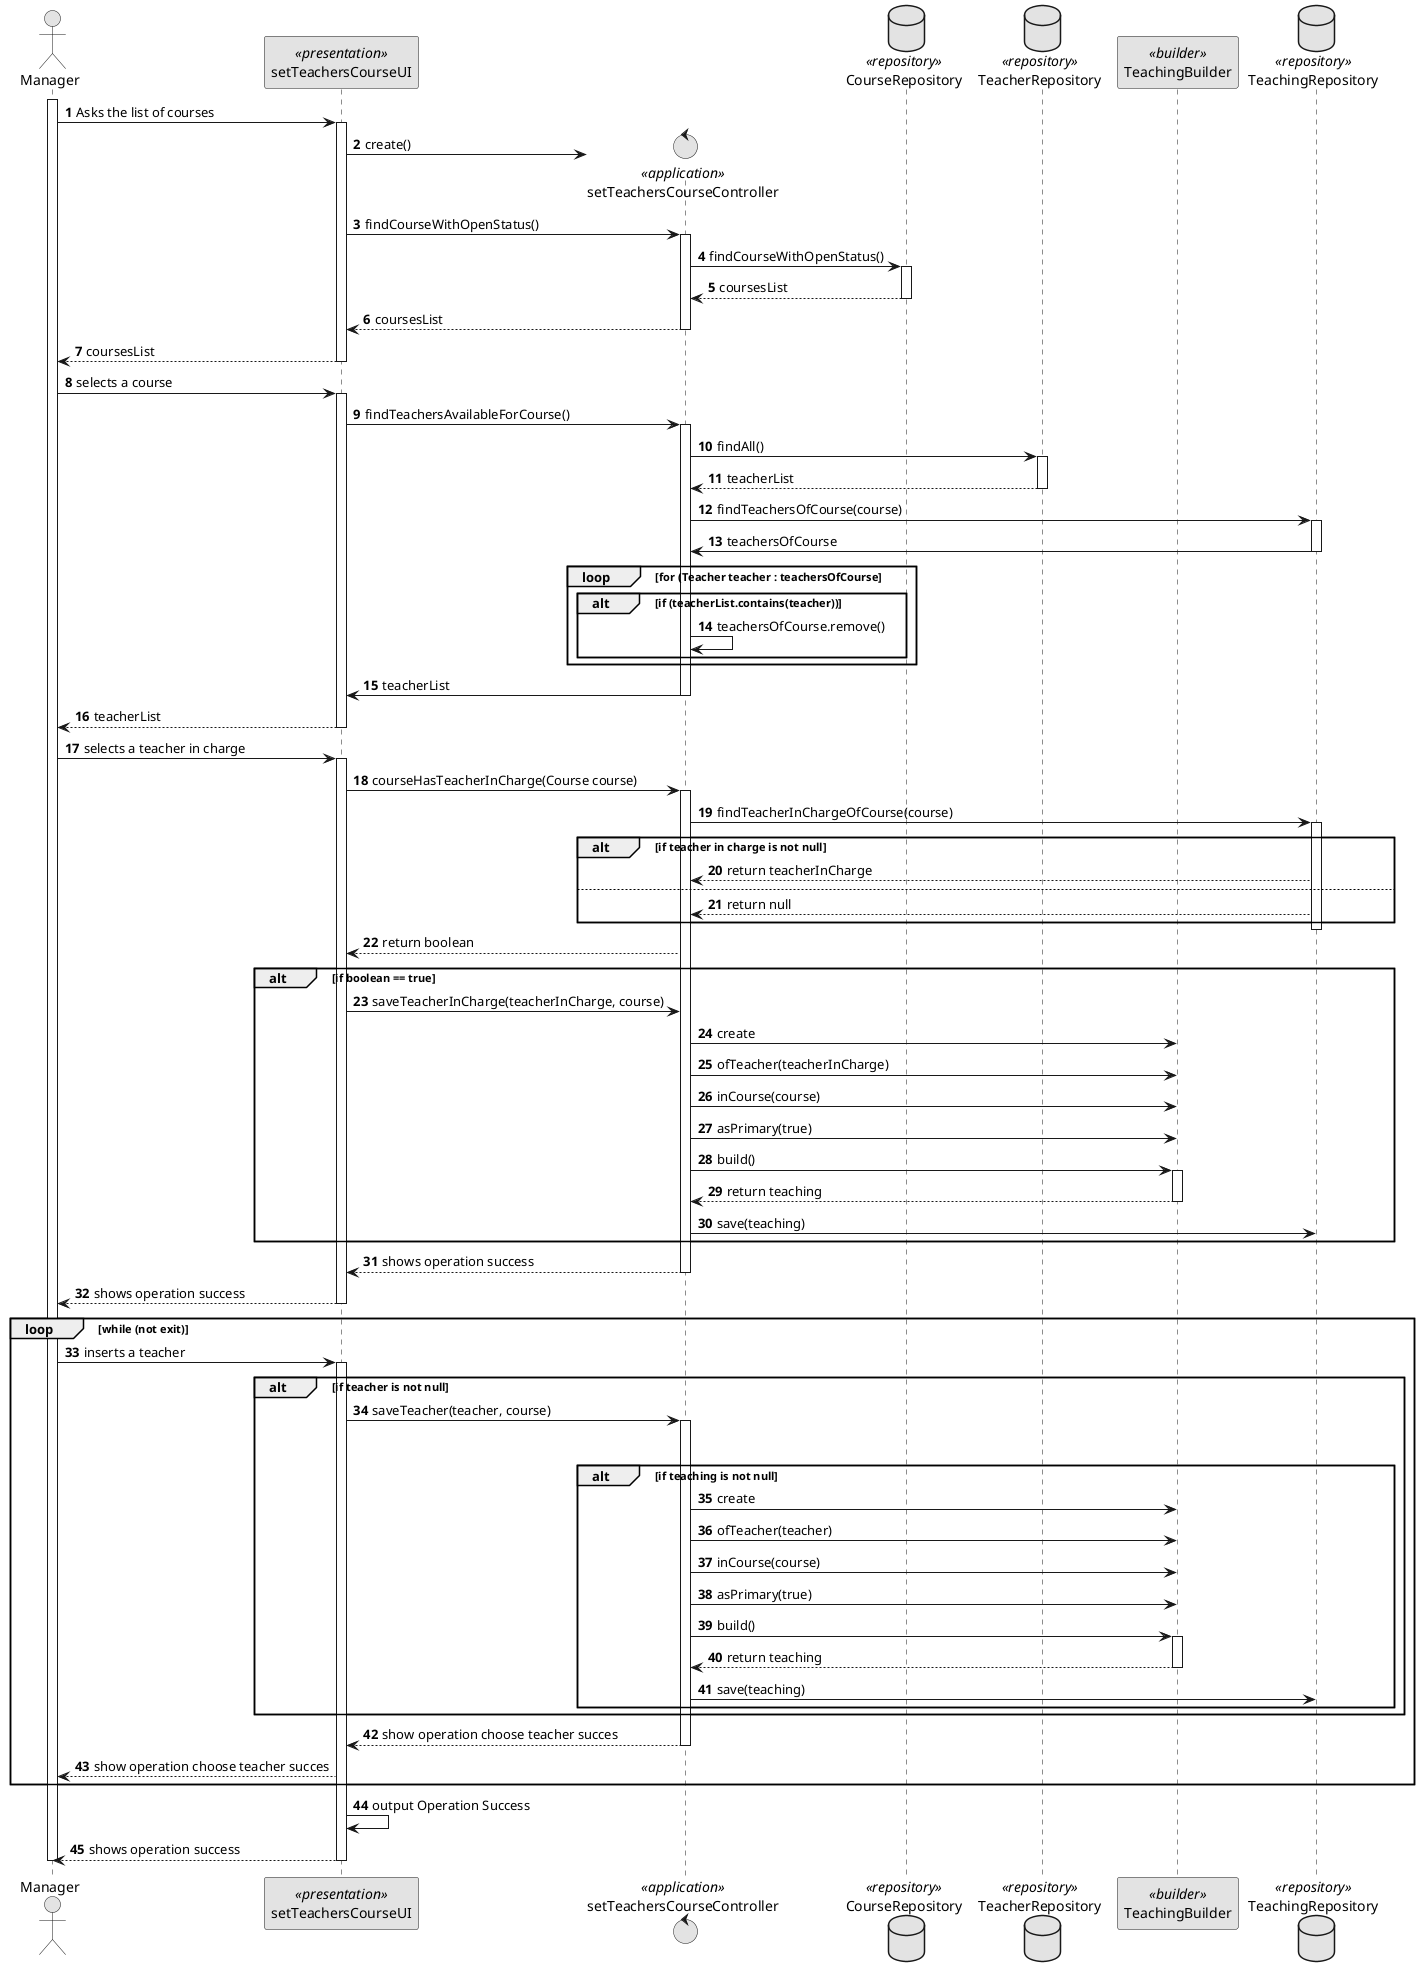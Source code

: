 @startuml
'http://plantuml.com/skinparam.html
skinparam monochrome true
skinparam packageStyle rect
skinparam defaultFontName FG Virgil
skinparam shadowing false

autonumber

actor Manager as Actor
participant setTeachersCourseUI as UI <<presentation>>
control setTeachersCourseController as Controller <<application>>
database CourseRepository as courseRepository <<repository>>
database TeacherRepository as teacherRepository <<repository>>
participant TeachingBuilder as teachingBuilder <<builder>>
database TeachingRepository as teachingRepository <<repository>>

activate Actor
Actor -> UI : Asks the list of courses
activate UI
    UI -> Controller** : create()
    UI -> Controller : findCourseWithOpenStatus()

    activate Controller

    Controller -> courseRepository : findCourseWithOpenStatus()
    activate courseRepository
    courseRepository --> Controller : coursesList

    deactivate courseRepository
    Controller --> UI : coursesList
    deactivate Controller
    UI--> Actor : coursesList
    deactivate UI
    Actor -> UI : selects a course
    activate UI
    UI-> Controller : findTeachersAvailableForCourse()

    activate Controller

    Controller -> teacherRepository : findAll()
    activate teacherRepository
    teacherRepository --> Controller : teacherList
    deactivate teacherRepository
    Controller->teachingRepository: findTeachersOfCourse(course)
    activate teachingRepository
    teachingRepository->Controller: teachersOfCourse
    deactivate teachingRepository
    loop  for (Teacher teacher : teachersOfCourse
        alt if (teacherList.contains(teacher))
            Controller->Controller: teachersOfCourse.remove()
        end
    end
    Controller->UI: teacherList
    deactivate Controller
    UI--> Actor : teacherList
deactivate UI
    Actor->UI : selects a teacher in charge
    activate UI
    UI -> Controller:  courseHasTeacherInCharge(Course course)
    activate Controller
    Controller -> teachingRepository : findTeacherInChargeOfCourse(course)
    activate teachingRepository
    alt if teacher in charge is not null
    teachingRepository --> Controller : return teacherInCharge

    else
    teachingRepository --> Controller : return null
    end
    deactivate teachingRepository
    Controller --> UI: return boolean
    alt if boolean == true
        UI->Controller: saveTeacherInCharge(teacherInCharge, course)

            Controller -> teachingBuilder : create
            Controller -> teachingBuilder : ofTeacher(teacherInCharge)
            Controller -> teachingBuilder : inCourse(course)
            Controller -> teachingBuilder : asPrimary(true)
            Controller -> teachingBuilder : build()
            activate teachingBuilder
            teachingBuilder --> Controller : return teaching
            deactivate teachingBuilder
            Controller -> teachingRepository : save(teaching)

    end
    Controller-->UI: shows operation success
     deactivate Controller
    UI-->Actor: shows operation success
    deactivate UI

loop while (not exit)
    Actor->UI : inserts a teacher
    activate UI
         alt if teacher is not null
        UI->Controller: saveTeacher(teacher, course)
        activate Controller
                    deactivate teachingRepository
                    alt if teaching is not null
                        Controller -> teachingBuilder : create
                        Controller -> teachingBuilder : ofTeacher(teacher)
                        Controller -> teachingBuilder : inCourse(course)
                        Controller -> teachingBuilder : asPrimary(true)
                        Controller -> teachingBuilder : build()
                        activate teachingBuilder
                        teachingBuilder --> Controller : return teaching
                        deactivate teachingBuilder
                        Controller -> teachingRepository : save(teaching)
                 end

                 end
                 Controller --> UI : show operation choose teacher succes
                    deactivate Controller

                UI--> Actor : show operation choose teacher succes
end
    UI -> UI: output Operation Success
    UI -->  Actor : shows operation success
    deactivate UI

deactivate Actor




@enduml

